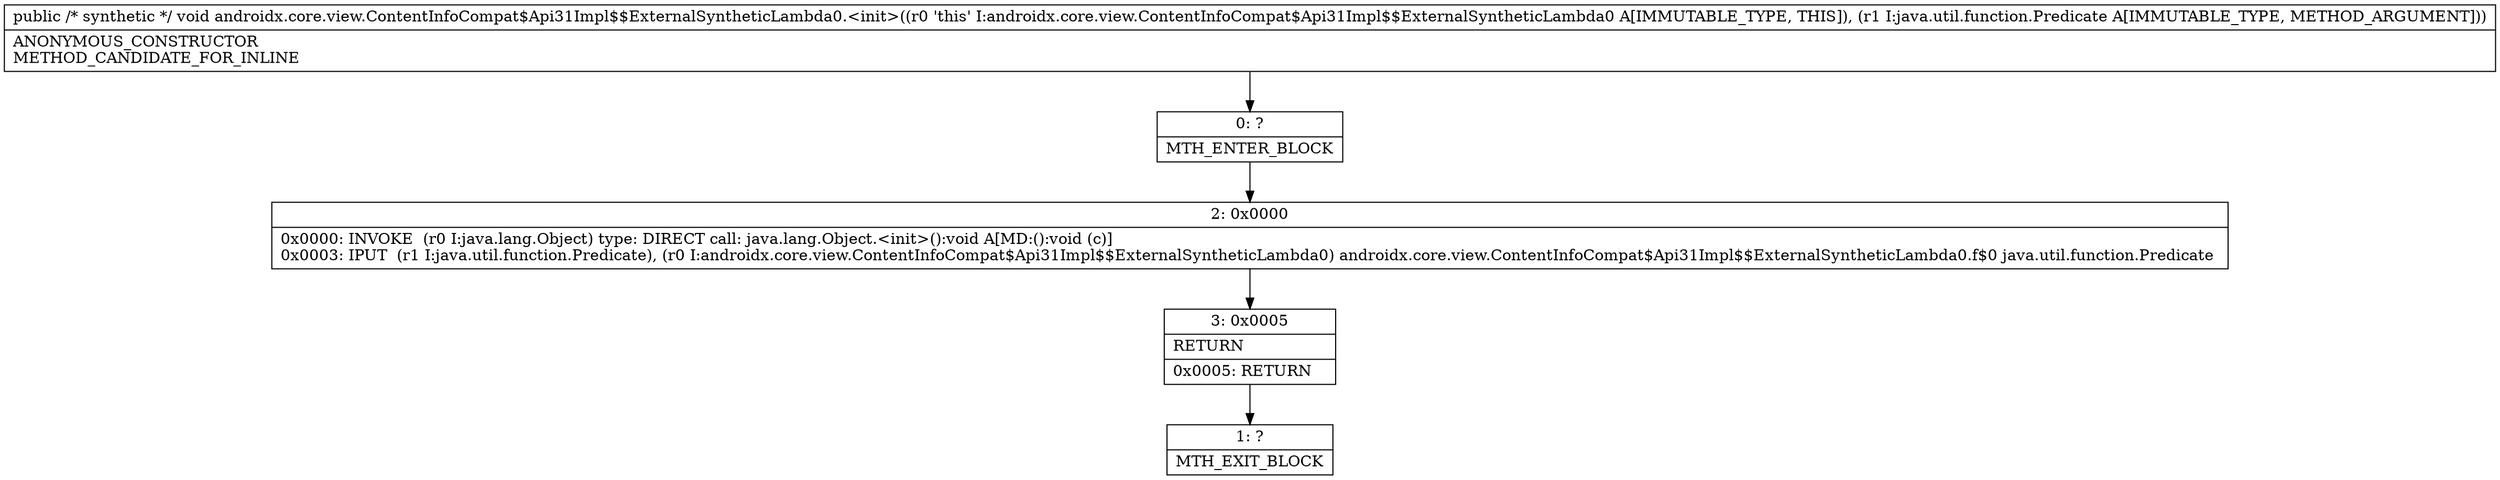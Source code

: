 digraph "CFG forandroidx.core.view.ContentInfoCompat$Api31Impl$$ExternalSyntheticLambda0.\<init\>(Ljava\/util\/function\/Predicate;)V" {
Node_0 [shape=record,label="{0\:\ ?|MTH_ENTER_BLOCK\l}"];
Node_2 [shape=record,label="{2\:\ 0x0000|0x0000: INVOKE  (r0 I:java.lang.Object) type: DIRECT call: java.lang.Object.\<init\>():void A[MD:():void (c)]\l0x0003: IPUT  (r1 I:java.util.function.Predicate), (r0 I:androidx.core.view.ContentInfoCompat$Api31Impl$$ExternalSyntheticLambda0) androidx.core.view.ContentInfoCompat$Api31Impl$$ExternalSyntheticLambda0.f$0 java.util.function.Predicate \l}"];
Node_3 [shape=record,label="{3\:\ 0x0005|RETURN\l|0x0005: RETURN   \l}"];
Node_1 [shape=record,label="{1\:\ ?|MTH_EXIT_BLOCK\l}"];
MethodNode[shape=record,label="{public \/* synthetic *\/ void androidx.core.view.ContentInfoCompat$Api31Impl$$ExternalSyntheticLambda0.\<init\>((r0 'this' I:androidx.core.view.ContentInfoCompat$Api31Impl$$ExternalSyntheticLambda0 A[IMMUTABLE_TYPE, THIS]), (r1 I:java.util.function.Predicate A[IMMUTABLE_TYPE, METHOD_ARGUMENT]))  | ANONYMOUS_CONSTRUCTOR\lMETHOD_CANDIDATE_FOR_INLINE\l}"];
MethodNode -> Node_0;Node_0 -> Node_2;
Node_2 -> Node_3;
Node_3 -> Node_1;
}

